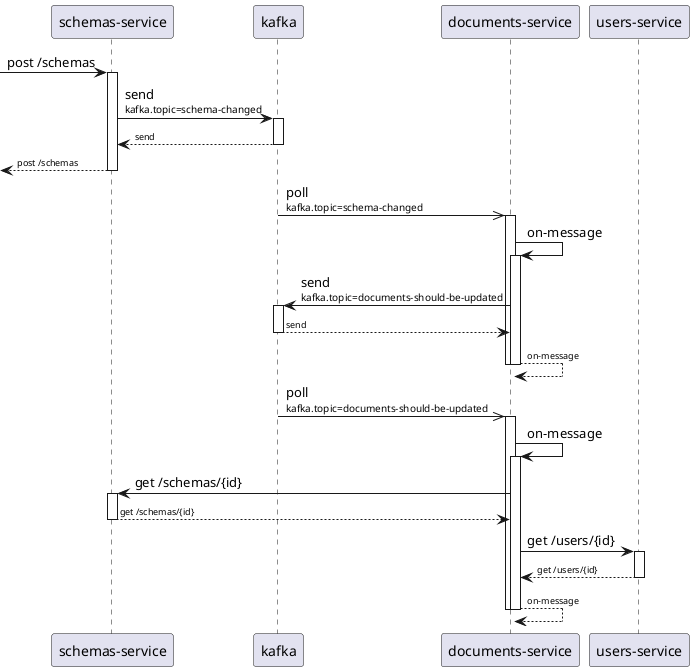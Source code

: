 @startuml
[-> "schemas&#45;service": post &#47;schemas
activate "schemas&#45;service"
"schemas&#45;service" -> kafka: send\n<size:10>kafka.topic=schema&#45;changed</size>
activate kafka
return <size:9>send</size>
return <size:9>post &#47;schemas</size>
kafka ->> "documents&#45;service": poll\n<size:10>kafka.topic=schema&#45;changed</size>
activate "documents&#45;service"
"documents&#45;service" -> "documents&#45;service": on&#45;message
activate "documents&#45;service"
"documents&#45;service" -> kafka: send\n<size:10>kafka.topic=documents&#45;should&#45;be&#45;updated</size>
activate kafka
return <size:9>send</size>
return <size:9>on&#45;message</size>
deactivate "documents&#45;service"
kafka ->> "documents&#45;service": poll\n<size:10>kafka.topic=documents&#45;should&#45;be&#45;updated</size>
activate "documents&#45;service"
"documents&#45;service" -> "documents&#45;service": on&#45;message
activate "documents&#45;service"
"documents&#45;service" -> "schemas&#45;service": get &#47;schemas&#47;{id}
activate "schemas&#45;service"
return <size:9>get &#47;schemas&#47;{id}</size>
"documents&#45;service" -> "users&#45;service": get &#47;users&#47;{id}
activate "users&#45;service"
return <size:9>get &#47;users&#47;{id}</size>
return <size:9>on&#45;message</size>
deactivate "documents&#45;service"
@enduml
